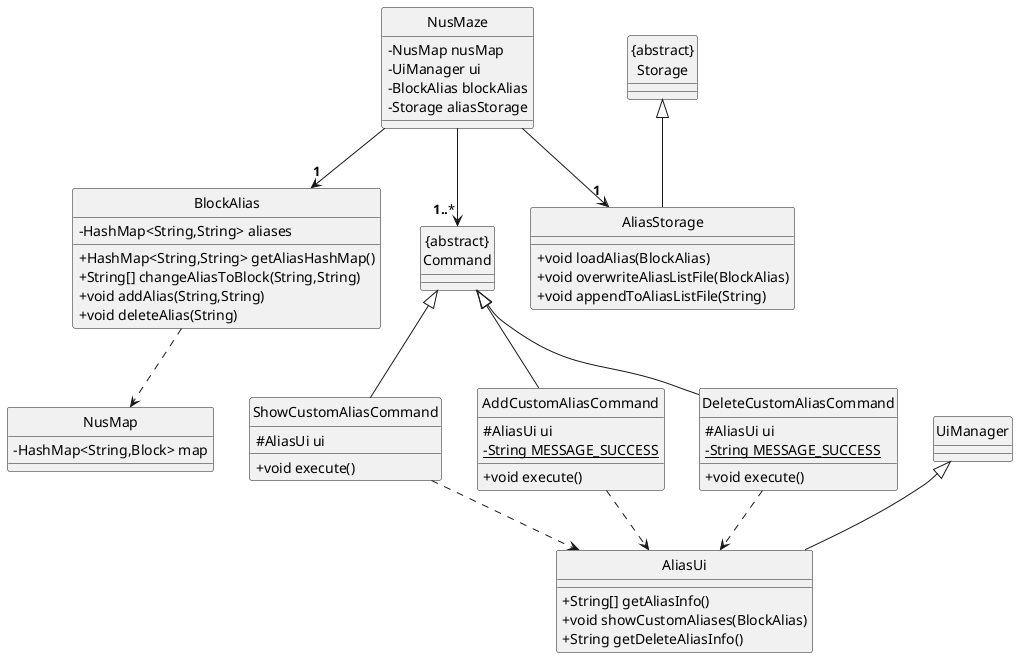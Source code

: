 @startuml
hide circle
skinparam classAttributeIconSize 0

class ShowCustomAliasCommand {
# AliasUi ui
+ void execute()
}
class AddCustomAliasCommand {
# AliasUi ui
- {static} String MESSAGE_SUCCESS
+ void execute()
}
class BlockAlias {
- HashMap<String,String> aliases
+ HashMap<String,String> getAliasHashMap()
+ String[] changeAliasToBlock(String,String)
+ void addAlias(String,String)
+ void deleteAlias(String)
}
class NusMap {
- HashMap<String,Block> map
}
class NusMaze {
- NusMap nusMap
- UiManager ui
- BlockAlias blockAlias
- Storage aliasStorage
}
class DeleteCustomAliasCommand {
# AliasUi ui
- {static} String MESSAGE_SUCCESS
+ void execute()
}
class AliasStorage {
+ void loadAlias(BlockAlias)
+ void overwriteAliasListFile(BlockAlias)
+ void appendToAliasListFile(String)
}
class AliasUi {
+ String[] getAliasInfo()
+ void showCustomAliases(BlockAlias)
+ String getDeleteAliasInfo()
}


"{abstract}\nCommand" <|-- ShowCustomAliasCommand
"{abstract}\nCommand" <|-- AddCustomAliasCommand
"{abstract}\nCommand" <|-- DeleteCustomAliasCommand
"{abstract}\nStorage" <|-- AliasStorage
UiManager <|-- AliasUi

NusMaze --> "**1..***" "{abstract}\nCommand"

DeleteCustomAliasCommand ..> AliasUi
AddCustomAliasCommand ..> AliasUi
ShowCustomAliasCommand ..> AliasUi

NusMaze --> "**1**" BlockAlias
NusMaze --> "**1**" AliasStorage

BlockAlias ..> NusMap

@enduml